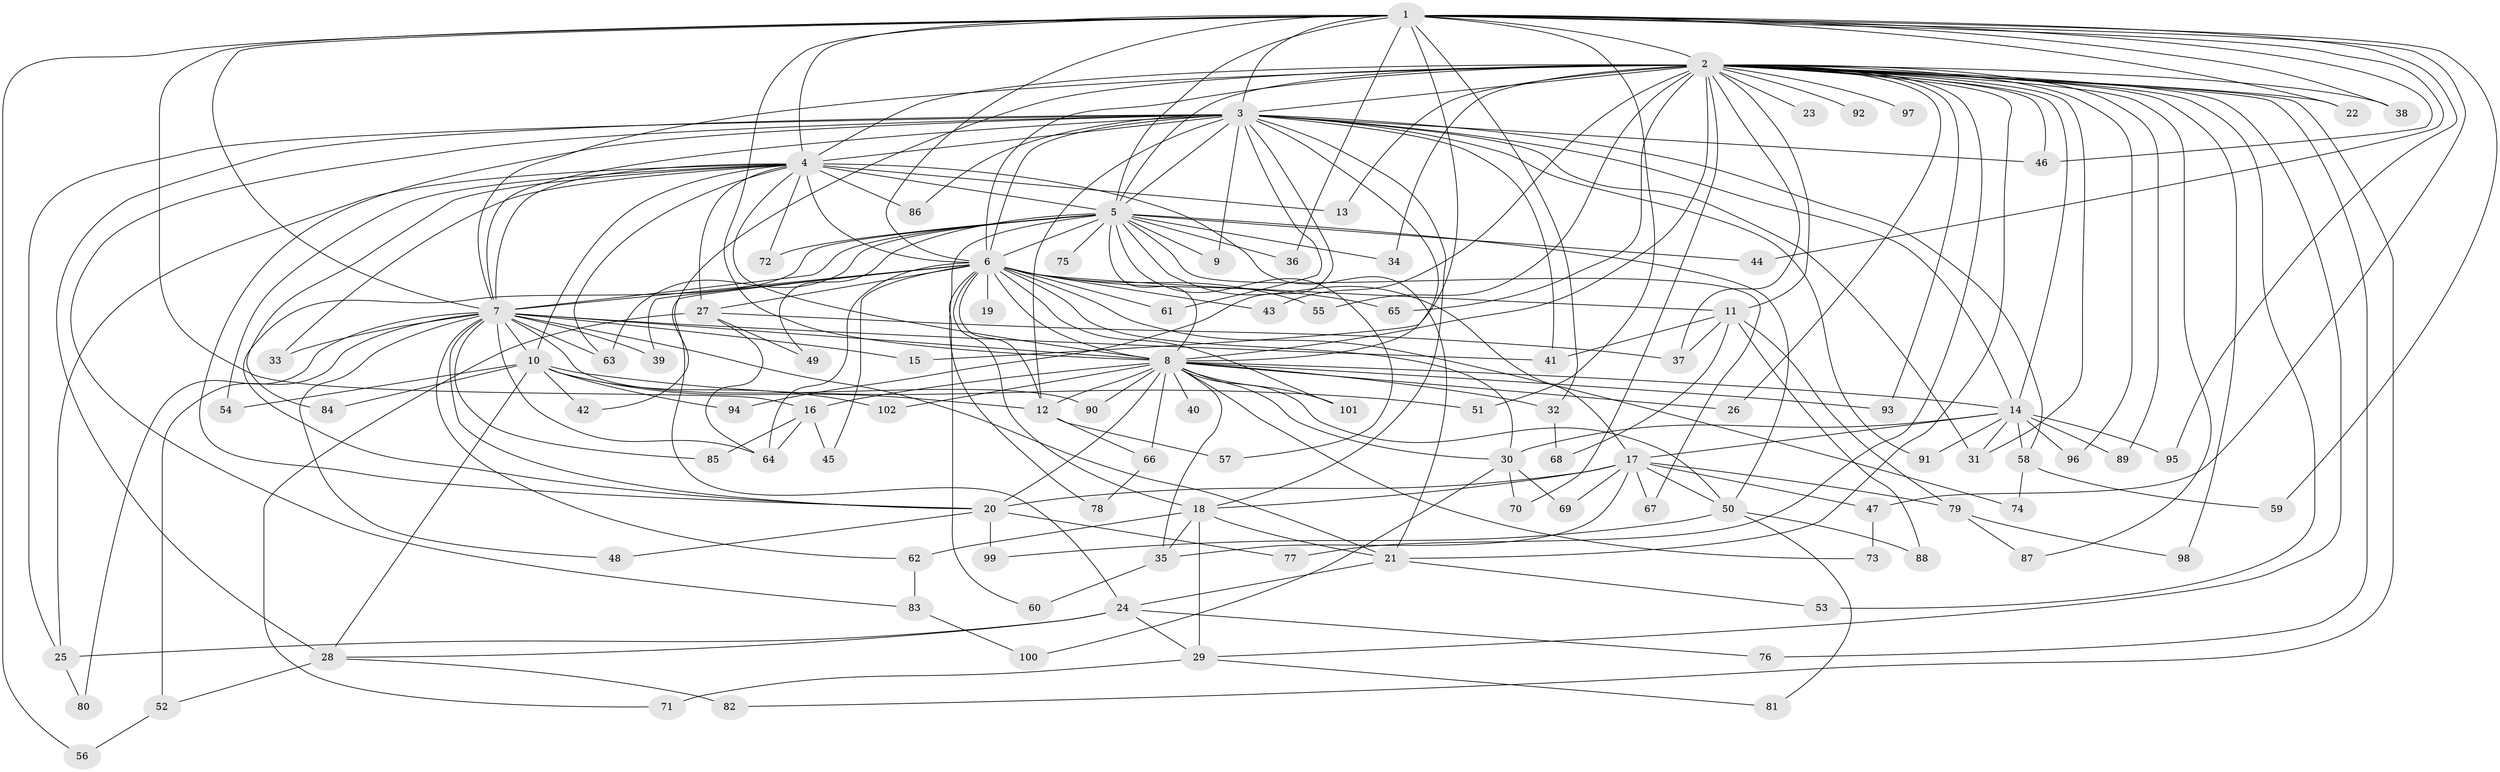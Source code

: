 // original degree distribution, {24: 0.006896551724137931, 12: 0.006896551724137931, 27: 0.006896551724137931, 42: 0.006896551724137931, 15: 0.006896551724137931, 26: 0.013793103448275862, 29: 0.013793103448275862, 21: 0.006896551724137931, 2: 0.6206896551724138, 10: 0.006896551724137931, 6: 0.05517241379310345, 4: 0.05517241379310345, 8: 0.006896551724137931, 3: 0.13793103448275862, 5: 0.027586206896551724, 7: 0.020689655172413793}
// Generated by graph-tools (version 1.1) at 2025/49/03/04/25 22:49:57]
// undirected, 102 vertices, 232 edges
graph export_dot {
  node [color=gray90,style=filled];
  1;
  2;
  3;
  4;
  5;
  6;
  7;
  8;
  9;
  10;
  11;
  12;
  13;
  14;
  15;
  16;
  17;
  18;
  19;
  20;
  21;
  22;
  23;
  24;
  25;
  26;
  27;
  28;
  29;
  30;
  31;
  32;
  33;
  34;
  35;
  36;
  37;
  38;
  39;
  40;
  41;
  42;
  43;
  44;
  45;
  46;
  47;
  48;
  49;
  50;
  51;
  52;
  53;
  54;
  55;
  56;
  57;
  58;
  59;
  60;
  61;
  62;
  63;
  64;
  65;
  66;
  67;
  68;
  69;
  70;
  71;
  72;
  73;
  74;
  75;
  76;
  77;
  78;
  79;
  80;
  81;
  82;
  83;
  84;
  85;
  86;
  87;
  88;
  89;
  90;
  91;
  92;
  93;
  94;
  95;
  96;
  97;
  98;
  99;
  100;
  101;
  102;
  1 -- 2 [weight=2.0];
  1 -- 3 [weight=1.0];
  1 -- 4 [weight=3.0];
  1 -- 5 [weight=1.0];
  1 -- 6 [weight=1.0];
  1 -- 7 [weight=1.0];
  1 -- 8 [weight=1.0];
  1 -- 15 [weight=2.0];
  1 -- 16 [weight=1.0];
  1 -- 22 [weight=1.0];
  1 -- 32 [weight=1.0];
  1 -- 36 [weight=1.0];
  1 -- 38 [weight=1.0];
  1 -- 44 [weight=1.0];
  1 -- 46 [weight=1.0];
  1 -- 47 [weight=1.0];
  1 -- 51 [weight=1.0];
  1 -- 56 [weight=1.0];
  1 -- 59 [weight=1.0];
  1 -- 95 [weight=1.0];
  2 -- 3 [weight=2.0];
  2 -- 4 [weight=4.0];
  2 -- 5 [weight=3.0];
  2 -- 6 [weight=3.0];
  2 -- 7 [weight=2.0];
  2 -- 8 [weight=2.0];
  2 -- 11 [weight=1.0];
  2 -- 13 [weight=1.0];
  2 -- 14 [weight=1.0];
  2 -- 21 [weight=1.0];
  2 -- 22 [weight=1.0];
  2 -- 23 [weight=1.0];
  2 -- 24 [weight=1.0];
  2 -- 26 [weight=1.0];
  2 -- 29 [weight=1.0];
  2 -- 31 [weight=1.0];
  2 -- 34 [weight=1.0];
  2 -- 37 [weight=1.0];
  2 -- 38 [weight=1.0];
  2 -- 43 [weight=1.0];
  2 -- 46 [weight=1.0];
  2 -- 53 [weight=1.0];
  2 -- 55 [weight=1.0];
  2 -- 65 [weight=1.0];
  2 -- 70 [weight=1.0];
  2 -- 76 [weight=1.0];
  2 -- 77 [weight=1.0];
  2 -- 82 [weight=1.0];
  2 -- 87 [weight=1.0];
  2 -- 89 [weight=1.0];
  2 -- 92 [weight=1.0];
  2 -- 93 [weight=1.0];
  2 -- 96 [weight=1.0];
  2 -- 97 [weight=1.0];
  2 -- 98 [weight=1.0];
  3 -- 4 [weight=3.0];
  3 -- 5 [weight=1.0];
  3 -- 6 [weight=1.0];
  3 -- 7 [weight=1.0];
  3 -- 8 [weight=2.0];
  3 -- 9 [weight=1.0];
  3 -- 12 [weight=1.0];
  3 -- 14 [weight=1.0];
  3 -- 18 [weight=1.0];
  3 -- 20 [weight=1.0];
  3 -- 25 [weight=1.0];
  3 -- 28 [weight=1.0];
  3 -- 31 [weight=1.0];
  3 -- 41 [weight=1.0];
  3 -- 46 [weight=1.0];
  3 -- 58 [weight=1.0];
  3 -- 61 [weight=1.0];
  3 -- 83 [weight=1.0];
  3 -- 86 [weight=1.0];
  3 -- 91 [weight=1.0];
  3 -- 94 [weight=1.0];
  4 -- 5 [weight=3.0];
  4 -- 6 [weight=2.0];
  4 -- 7 [weight=3.0];
  4 -- 8 [weight=2.0];
  4 -- 10 [weight=2.0];
  4 -- 13 [weight=1.0];
  4 -- 21 [weight=1.0];
  4 -- 25 [weight=1.0];
  4 -- 27 [weight=1.0];
  4 -- 33 [weight=1.0];
  4 -- 54 [weight=1.0];
  4 -- 63 [weight=1.0];
  4 -- 72 [weight=1.0];
  4 -- 84 [weight=1.0];
  4 -- 86 [weight=1.0];
  5 -- 6 [weight=1.0];
  5 -- 7 [weight=1.0];
  5 -- 8 [weight=1.0];
  5 -- 9 [weight=1.0];
  5 -- 17 [weight=2.0];
  5 -- 20 [weight=1.0];
  5 -- 34 [weight=1.0];
  5 -- 36 [weight=1.0];
  5 -- 44 [weight=1.0];
  5 -- 49 [weight=1.0];
  5 -- 50 [weight=1.0];
  5 -- 57 [weight=1.0];
  5 -- 63 [weight=1.0];
  5 -- 67 [weight=1.0];
  5 -- 72 [weight=1.0];
  5 -- 75 [weight=1.0];
  5 -- 78 [weight=1.0];
  6 -- 7 [weight=1.0];
  6 -- 8 [weight=2.0];
  6 -- 11 [weight=1.0];
  6 -- 12 [weight=1.0];
  6 -- 18 [weight=1.0];
  6 -- 19 [weight=1.0];
  6 -- 27 [weight=1.0];
  6 -- 30 [weight=1.0];
  6 -- 39 [weight=1.0];
  6 -- 42 [weight=1.0];
  6 -- 43 [weight=1.0];
  6 -- 45 [weight=1.0];
  6 -- 55 [weight=1.0];
  6 -- 60 [weight=1.0];
  6 -- 61 [weight=1.0];
  6 -- 64 [weight=1.0];
  6 -- 65 [weight=1.0];
  6 -- 74 [weight=1.0];
  6 -- 101 [weight=1.0];
  7 -- 8 [weight=1.0];
  7 -- 10 [weight=2.0];
  7 -- 15 [weight=1.0];
  7 -- 20 [weight=1.0];
  7 -- 21 [weight=1.0];
  7 -- 33 [weight=1.0];
  7 -- 39 [weight=1.0];
  7 -- 41 [weight=1.0];
  7 -- 48 [weight=1.0];
  7 -- 52 [weight=1.0];
  7 -- 62 [weight=1.0];
  7 -- 63 [weight=1.0];
  7 -- 64 [weight=1.0];
  7 -- 80 [weight=1.0];
  7 -- 85 [weight=1.0];
  7 -- 90 [weight=1.0];
  8 -- 12 [weight=2.0];
  8 -- 14 [weight=1.0];
  8 -- 16 [weight=1.0];
  8 -- 20 [weight=1.0];
  8 -- 26 [weight=1.0];
  8 -- 30 [weight=1.0];
  8 -- 32 [weight=1.0];
  8 -- 35 [weight=1.0];
  8 -- 40 [weight=1.0];
  8 -- 50 [weight=1.0];
  8 -- 66 [weight=1.0];
  8 -- 73 [weight=1.0];
  8 -- 90 [weight=1.0];
  8 -- 93 [weight=1.0];
  8 -- 101 [weight=1.0];
  8 -- 102 [weight=1.0];
  10 -- 12 [weight=1.0];
  10 -- 28 [weight=1.0];
  10 -- 42 [weight=1.0];
  10 -- 51 [weight=1.0];
  10 -- 54 [weight=1.0];
  10 -- 84 [weight=1.0];
  10 -- 94 [weight=1.0];
  10 -- 102 [weight=1.0];
  11 -- 37 [weight=1.0];
  11 -- 41 [weight=1.0];
  11 -- 68 [weight=1.0];
  11 -- 79 [weight=1.0];
  11 -- 88 [weight=1.0];
  12 -- 57 [weight=1.0];
  12 -- 66 [weight=1.0];
  14 -- 17 [weight=1.0];
  14 -- 30 [weight=2.0];
  14 -- 31 [weight=1.0];
  14 -- 58 [weight=1.0];
  14 -- 89 [weight=1.0];
  14 -- 91 [weight=1.0];
  14 -- 95 [weight=1.0];
  14 -- 96 [weight=1.0];
  16 -- 45 [weight=1.0];
  16 -- 64 [weight=1.0];
  16 -- 85 [weight=1.0];
  17 -- 18 [weight=1.0];
  17 -- 20 [weight=1.0];
  17 -- 35 [weight=1.0];
  17 -- 47 [weight=1.0];
  17 -- 50 [weight=1.0];
  17 -- 67 [weight=1.0];
  17 -- 69 [weight=1.0];
  17 -- 79 [weight=1.0];
  18 -- 21 [weight=1.0];
  18 -- 29 [weight=1.0];
  18 -- 35 [weight=1.0];
  18 -- 62 [weight=2.0];
  20 -- 48 [weight=1.0];
  20 -- 77 [weight=1.0];
  20 -- 99 [weight=1.0];
  21 -- 24 [weight=1.0];
  21 -- 53 [weight=1.0];
  24 -- 25 [weight=1.0];
  24 -- 28 [weight=1.0];
  24 -- 29 [weight=1.0];
  24 -- 76 [weight=1.0];
  25 -- 80 [weight=1.0];
  27 -- 37 [weight=1.0];
  27 -- 49 [weight=1.0];
  27 -- 64 [weight=1.0];
  27 -- 71 [weight=1.0];
  28 -- 52 [weight=1.0];
  28 -- 82 [weight=1.0];
  29 -- 71 [weight=1.0];
  29 -- 81 [weight=1.0];
  30 -- 69 [weight=1.0];
  30 -- 70 [weight=1.0];
  30 -- 100 [weight=1.0];
  32 -- 68 [weight=1.0];
  35 -- 60 [weight=1.0];
  47 -- 73 [weight=1.0];
  50 -- 81 [weight=1.0];
  50 -- 88 [weight=1.0];
  50 -- 99 [weight=1.0];
  52 -- 56 [weight=1.0];
  58 -- 59 [weight=1.0];
  58 -- 74 [weight=1.0];
  62 -- 83 [weight=1.0];
  66 -- 78 [weight=1.0];
  79 -- 87 [weight=1.0];
  79 -- 98 [weight=1.0];
  83 -- 100 [weight=1.0];
}
